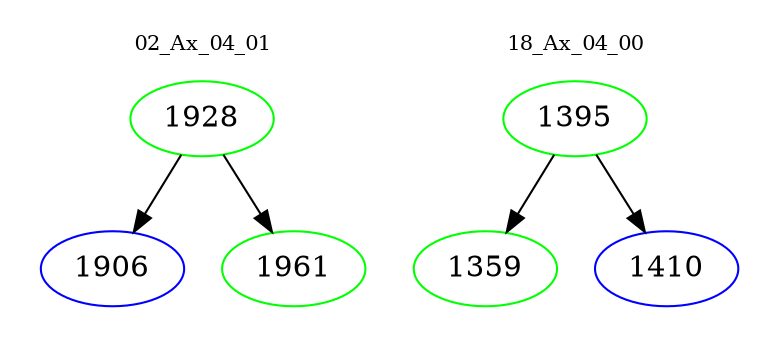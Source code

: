 digraph{
subgraph cluster_0 {
color = white
label = "02_Ax_04_01";
fontsize=10;
T0_1928 [label="1928", color="green"]
T0_1928 -> T0_1906 [color="black"]
T0_1906 [label="1906", color="blue"]
T0_1928 -> T0_1961 [color="black"]
T0_1961 [label="1961", color="green"]
}
subgraph cluster_1 {
color = white
label = "18_Ax_04_00";
fontsize=10;
T1_1395 [label="1395", color="green"]
T1_1395 -> T1_1359 [color="black"]
T1_1359 [label="1359", color="green"]
T1_1395 -> T1_1410 [color="black"]
T1_1410 [label="1410", color="blue"]
}
}
